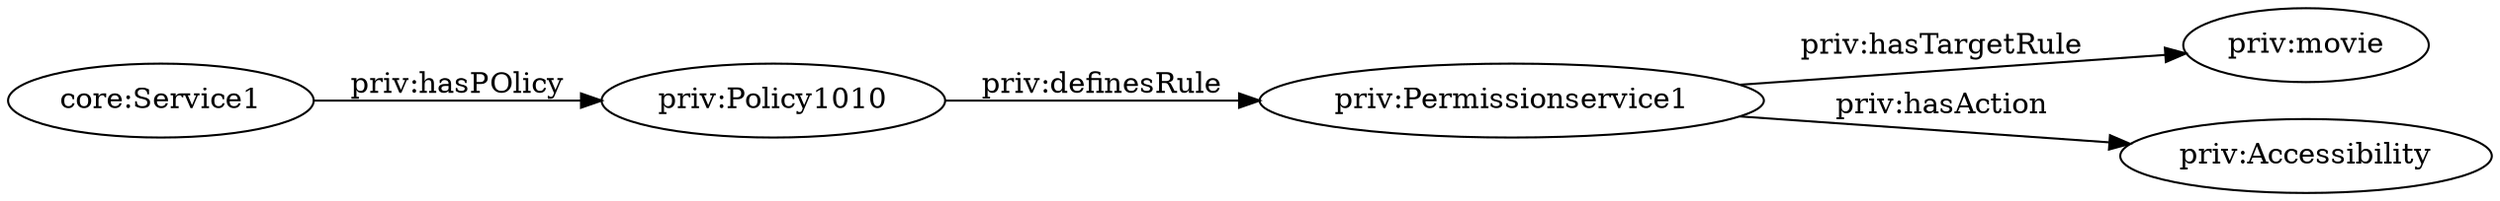 digraph ar2dtool_diagram { 
rankdir=LR;
size="1501"
	"priv:Policy1010" -> "priv:Permissionservice1" [ label = "priv:definesRule" ];
	"priv:Permissionservice1" -> "priv:movie" [ label = "priv:hasTargetRule" ];
	"priv:Permissionservice1" -> "priv:Accessibility" [ label = "priv:hasAction" ];
	"core:Service1" -> "priv:Policy1010" [ label = "priv:hasPOlicy" ];

}
